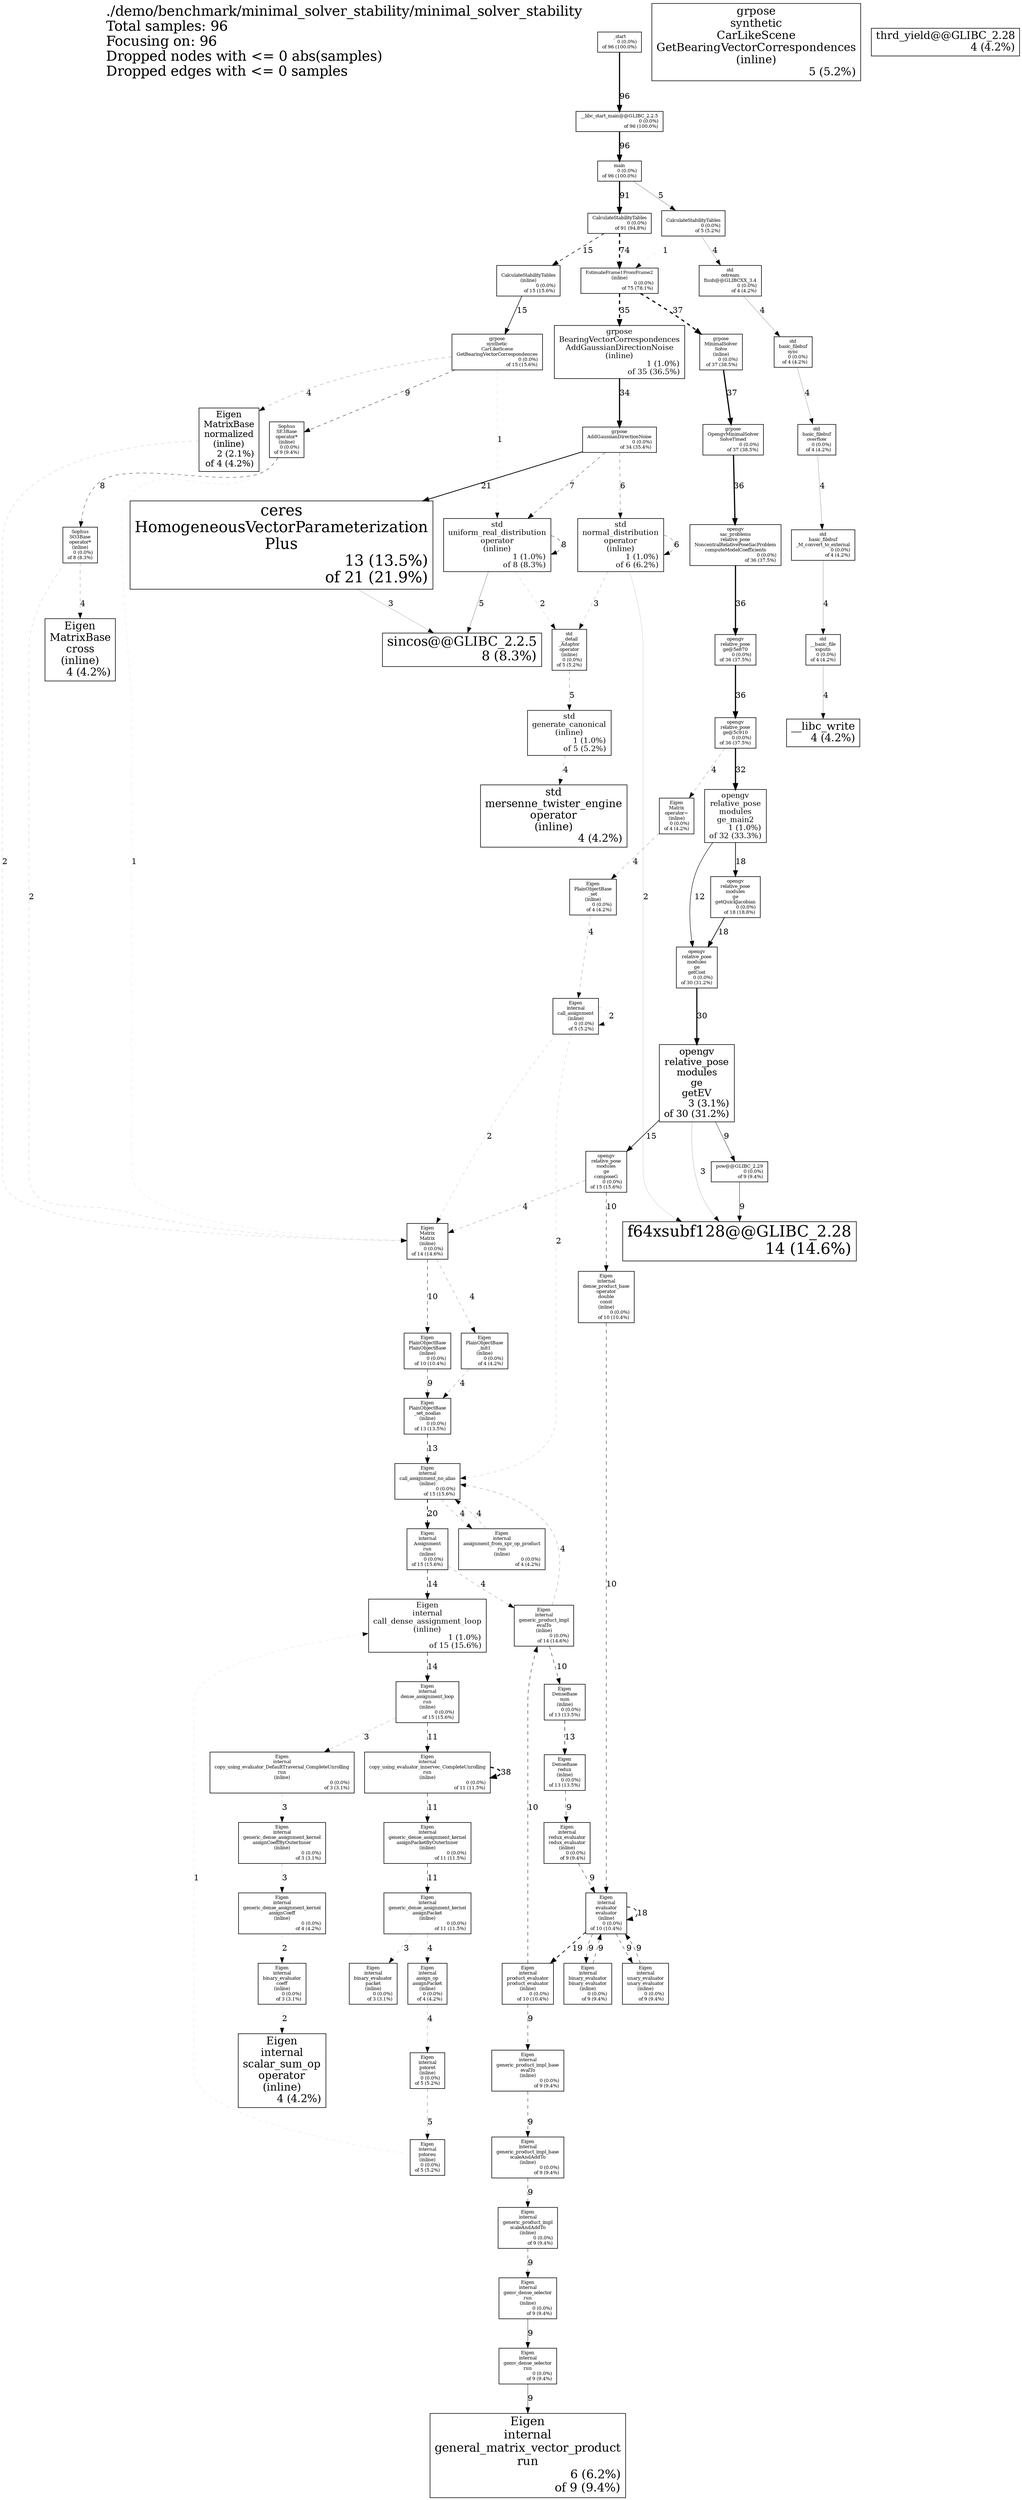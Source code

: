 digraph "./demo/benchmark/minimal_solver_stability/minimal_solver_stability; 96 samples" {
node [width=0.375,height=0.25];
Legend [shape=box,fontsize=24,shape=plaintext,label="./demo/benchmark/minimal_solver_stability/minimal_solver_stability\lTotal samples: 96\lFocusing on: 96\lDropped nodes with <= 0 abs(samples)\lDropped edges with <= 0 samples\l"];
N1 [label="__libc_start_main@@GLIBC_2.2.5\n0 (0.0%)\rof 96 (100.0%)\r",shape=box,fontsize=8.0];
N2 [label="_start\n0 (0.0%)\rof 96 (100.0%)\r",shape=box,fontsize=8.0];
N3 [label="main\n0 (0.0%)\rof 96 (100.0%)\r",shape=box,fontsize=8.0];
N4 [label="CalculateStabilityTables\n0 (0.0%)\rof 91 (94.8%)\r",shape=box,fontsize=8.0];
N5 [label="EstimateFrame1FromFrame2\n(inline)\n0 (0.0%)\rof 75 (78.1%)\r",shape=box,fontsize=8.0];
N6 [label="grpose\nMinimalSolver\nSolve\n(inline)\n0 (0.0%)\rof 37 (38.5%)\r",shape=box,fontsize=8.0];
N7 [label="grpose\nOpengvMinimalSolver\nSolveTimed\n0 (0.0%)\rof 37 (38.5%)\r",shape=box,fontsize=8.0];
N8 [label="opengv\nrelative_pose\nge@5c910\n0 (0.0%)\rof 36 (37.5%)\r",shape=box,fontsize=8.0];
N9 [label="opengv\nrelative_pose\nge@5e870\n0 (0.0%)\rof 36 (37.5%)\r",shape=box,fontsize=8.0];
N10 [label="opengv\nsac_problems\nrelative_pose\nNoncentralRelativePoseSacProblem\ncomputeModelCoefficients\n0 (0.0%)\rof 36 (37.5%)\r",shape=box,fontsize=8.0];
N11 [label="grpose\nBearingVectorCorrespondences\nAddGaussianDirectionNoise\n(inline)\n1 (1.0%)\rof 35 (36.5%)\r",shape=box,fontsize=13.1];
N12 [label="grpose\nAddGaussianDirectionNoise\n0 (0.0%)\rof 34 (35.4%)\r",shape=box,fontsize=8.0];
N13 [label="opengv\nrelative_pose\nmodules\nge_main2\n1 (1.0%)\rof 32 (33.3%)\r",shape=box,fontsize=13.1];
N14 [label="opengv\nrelative_pose\nmodules\nge\ngetCost\n0 (0.0%)\rof 30 (31.2%)\r",shape=box,fontsize=8.0];
N15 [label="opengv\nrelative_pose\nmodules\nge\ngetEV\n3 (3.1%)\rof 30 (31.2%)\r",shape=box,fontsize=16.8];
N16 [label="ceres\nHomogeneousVectorParameterization\nPlus\n13 (13.5%)\rof 21 (21.9%)\r",shape=box,fontsize=26.4];
N17 [label="opengv\nrelative_pose\nmodules\nge\ngetQuickJacobian\n0 (0.0%)\rof 18 (18.8%)\r",shape=box,fontsize=8.0];
N18 [label="\nCalculateStabilityTables\n(inline)\n0 (0.0%)\rof 15 (15.6%)\r",shape=box,fontsize=8.0];
N19 [label="Eigen\ninternal\nAssignment\nrun\n(inline)\n0 (0.0%)\rof 15 (15.6%)\r",shape=box,fontsize=8.0];
N20 [label="Eigen\ninternal\ncall_assignment_no_alias\n(inline)\n0 (0.0%)\rof 15 (15.6%)\r",shape=box,fontsize=8.0];
N21 [label="Eigen\ninternal\ncall_dense_assignment_loop\n(inline)\n1 (1.0%)\rof 15 (15.6%)\r",shape=box,fontsize=13.1];
N22 [label="Eigen\ninternal\ndense_assignment_loop\nrun\n(inline)\n0 (0.0%)\rof 15 (15.6%)\r",shape=box,fontsize=8.0];
N23 [label="grpose\nsynthetic\nCarLikeScene\nGetBearingVectorCorrespondences\n0 (0.0%)\rof 15 (15.6%)\r",shape=box,fontsize=8.0];
N24 [label="opengv\nrelative_pose\nmodules\nge\ncomposeG\n0 (0.0%)\rof 15 (15.6%)\r",shape=box,fontsize=8.0];
N25 [label="Eigen\nMatrix\nMatrix\n(inline)\n0 (0.0%)\rof 14 (14.6%)\r",shape=box,fontsize=8.0];
N26 [label="Eigen\ninternal\ngeneric_product_impl\nevalTo\n(inline)\n0 (0.0%)\rof 14 (14.6%)\r",shape=box,fontsize=8.0];
N27 [label="f64xsubf128@@GLIBC_2.28\n14 (14.6%)\r",shape=box,fontsize=27.1];
N28 [label="Eigen\nDenseBase\nredux\n(inline)\n0 (0.0%)\rof 13 (13.5%)\r",shape=box,fontsize=8.0];
N29 [label="Eigen\nDenseBase\nsum\n(inline)\n0 (0.0%)\rof 13 (13.5%)\r",shape=box,fontsize=8.0];
N30 [label="Eigen\nPlainObjectBase\n_set_noalias\n(inline)\n0 (0.0%)\rof 13 (13.5%)\r",shape=box,fontsize=8.0];
N31 [label="Eigen\ninternal\ncopy_using_evaluator_innervec_CompleteUnrolling\nrun\n(inline)\n0 (0.0%)\rof 11 (11.5%)\r",shape=box,fontsize=8.0];
N32 [label="Eigen\ninternal\ngeneric_dense_assignment_kernel\nassignPacket\n(inline)\n0 (0.0%)\rof 11 (11.5%)\r",shape=box,fontsize=8.0];
N33 [label="Eigen\ninternal\ngeneric_dense_assignment_kernel\nassignPacketByOuterInner\n(inline)\n0 (0.0%)\rof 11 (11.5%)\r",shape=box,fontsize=8.0];
N34 [label="Eigen\nPlainObjectBase\nPlainObjectBase\n(inline)\n0 (0.0%)\rof 10 (10.4%)\r",shape=box,fontsize=8.0];
N35 [label="Eigen\ninternal\ndense_product_base\noperator\ndouble\nconst\n(inline)\n0 (0.0%)\rof 10 (10.4%)\r",shape=box,fontsize=8.0];
N36 [label="Eigen\ninternal\nevaluator\nevaluator\n(inline)\n0 (0.0%)\rof 10 (10.4%)\r",shape=box,fontsize=8.0];
N37 [label="Eigen\ninternal\nproduct_evaluator\nproduct_evaluator\n(inline)\n0 (0.0%)\rof 10 (10.4%)\r",shape=box,fontsize=8.0];
N38 [label="Eigen\ninternal\nbinary_evaluator\nbinary_evaluator\n(inline)\n0 (0.0%)\rof 9 (9.4%)\r",shape=box,fontsize=8.0];
N39 [label="Eigen\ninternal\ngemv_dense_selector\nrun\n0 (0.0%)\rof 9 (9.4%)\r",shape=box,fontsize=8.0];
N40 [label="Eigen\ninternal\ngemv_dense_selector\nrun\n(inline)\n0 (0.0%)\rof 9 (9.4%)\r",shape=box,fontsize=8.0];
N41 [label="Eigen\ninternal\ngeneral_matrix_vector_product\nrun\n6 (6.2%)\rof 9 (9.4%)\r",shape=box,fontsize=20.5];
N42 [label="Eigen\ninternal\ngeneric_product_impl\nscaleAndAddTo\n(inline)\n0 (0.0%)\rof 9 (9.4%)\r",shape=box,fontsize=8.0];
N43 [label="Eigen\ninternal\ngeneric_product_impl_base\nevalTo\n(inline)\n0 (0.0%)\rof 9 (9.4%)\r",shape=box,fontsize=8.0];
N44 [label="Eigen\ninternal\ngeneric_product_impl_base\nscaleAndAddTo\n(inline)\n0 (0.0%)\rof 9 (9.4%)\r",shape=box,fontsize=8.0];
N45 [label="Eigen\ninternal\nredux_evaluator\nredux_evaluator\n(inline)\n0 (0.0%)\rof 9 (9.4%)\r",shape=box,fontsize=8.0];
N46 [label="Eigen\ninternal\nunary_evaluator\nunary_evaluator\n(inline)\n0 (0.0%)\rof 9 (9.4%)\r",shape=box,fontsize=8.0];
N47 [label="Sophus\nSE3Base\noperator*\n(inline)\n0 (0.0%)\rof 9 (9.4%)\r",shape=box,fontsize=8.0];
N48 [label="pow@@GLIBC_2.29\n0 (0.0%)\rof 9 (9.4%)\r",shape=box,fontsize=8.0];
N49 [label="Sophus\nSO3Base\noperator*\n(inline)\n0 (0.0%)\rof 8 (8.3%)\r",shape=box,fontsize=8.0];
N50 [label="sincos@@GLIBC_2.2.5\n8 (8.3%)\r",shape=box,fontsize=22.4];
N51 [label="std\nuniform_real_distribution\noperator\n(inline)\n1 (1.0%)\rof 8 (8.3%)\r",shape=box,fontsize=13.1];
N52 [label="std\nnormal_distribution\noperator\n(inline)\n1 (1.0%)\rof 6 (6.2%)\r",shape=box,fontsize=13.1];
N53 [label="\nCalculateStabilityTables\n0 (0.0%)\rof 5 (5.2%)\r",shape=box,fontsize=8.0];
N54 [label="Eigen\ninternal\ncall_assignment\n(inline)\n0 (0.0%)\rof 5 (5.2%)\r",shape=box,fontsize=8.0];
N55 [label="Eigen\ninternal\npstoret\n(inline)\n0 (0.0%)\rof 5 (5.2%)\r",shape=box,fontsize=8.0];
N56 [label="Eigen\ninternal\npstoreu\n(inline)\n0 (0.0%)\rof 5 (5.2%)\r",shape=box,fontsize=8.0];
N57 [label="grpose\nsynthetic\nCarLikeScene\nGetBearingVectorCorrespondences\n(inline)\n5 (5.2%)\r",shape=box,fontsize=19.4];
N58 [label="std\n__detail\n_Adaptor\noperator\n(inline)\n0 (0.0%)\rof 5 (5.2%)\r",shape=box,fontsize=8.0];
N59 [label="std\ngenerate_canonical\n(inline)\n1 (1.0%)\rof 5 (5.2%)\r",shape=box,fontsize=13.1];
N60 [label="Eigen\nMatrix\noperator=\n(inline)\n0 (0.0%)\rof 4 (4.2%)\r",shape=box,fontsize=8.0];
N61 [label="Eigen\nMatrixBase\ncross\n(inline)\n4 (4.2%)\r",shape=box,fontsize=18.2];
N62 [label="Eigen\nMatrixBase\nnormalized\n(inline)\n2 (2.1%)\rof 4 (4.2%)\r",shape=box,fontsize=15.2];
N63 [label="Eigen\nPlainObjectBase\n_init1\n(inline)\n0 (0.0%)\rof 4 (4.2%)\r",shape=box,fontsize=8.0];
N64 [label="Eigen\nPlainObjectBase\n_set\n(inline)\n0 (0.0%)\rof 4 (4.2%)\r",shape=box,fontsize=8.0];
N65 [label="Eigen\ninternal\nassign_op\nassignPacket\n(inline)\n0 (0.0%)\rof 4 (4.2%)\r",shape=box,fontsize=8.0];
N66 [label="Eigen\ninternal\nassignment_from_xpr_op_product\nrun\n(inline)\n0 (0.0%)\rof 4 (4.2%)\r",shape=box,fontsize=8.0];
N67 [label="Eigen\ninternal\ngeneric_dense_assignment_kernel\nassignCoeff\n(inline)\n0 (0.0%)\rof 4 (4.2%)\r",shape=box,fontsize=8.0];
N68 [label="Eigen\ninternal\nscalar_sum_op\noperator\n(inline)\n4 (4.2%)\r",shape=box,fontsize=18.2];
N69 [label="__libc_write\n4 (4.2%)\r",shape=box,fontsize=18.2];
N70 [label="std\n__basic_file\nxsputn\n0 (0.0%)\rof 4 (4.2%)\r",shape=box,fontsize=8.0];
N71 [label="std\nbasic_filebuf\n_M_convert_to_external\n0 (0.0%)\rof 4 (4.2%)\r",shape=box,fontsize=8.0];
N72 [label="std\nbasic_filebuf\noverflow\n0 (0.0%)\rof 4 (4.2%)\r",shape=box,fontsize=8.0];
N73 [label="std\nbasic_filebuf\nsync\n0 (0.0%)\rof 4 (4.2%)\r",shape=box,fontsize=8.0];
N74 [label="std\nmersenne_twister_engine\noperator\n(inline)\n4 (4.2%)\r",shape=box,fontsize=18.2];
N75 [label="std\nostream\nflush@@GLIBCXX_3.4\n0 (0.0%)\rof 4 (4.2%)\r",shape=box,fontsize=8.0];
N76 [label="thrd_yield@@GLIBC_2.28\n4 (4.2%)\r",shape=box,fontsize=18.2];
N77 [label="Eigen\ninternal\nbinary_evaluator\ncoeff\n(inline)\n0 (0.0%)\rof 3 (3.1%)\r",shape=box,fontsize=8.0];
N78 [label="Eigen\ninternal\nbinary_evaluator\npacket\n(inline)\n0 (0.0%)\rof 3 (3.1%)\r",shape=box,fontsize=8.0];
N79 [label="Eigen\ninternal\ncopy_using_evaluator_DefaultTraversal_CompleteUnrolling\nrun\n(inline)\n0 (0.0%)\rof 3 (3.1%)\r",shape=box,fontsize=8.0];
N80 [label="Eigen\ninternal\ngeneric_dense_assignment_kernel\nassignCoeffByOuterInner\n(inline)\n0 (0.0%)\rof 3 (3.1%)\r",shape=box,fontsize=8.0];
N2 -> N1 [label=96, weight=24, style="setlinewidth(2.000000)"];
N1 -> N3 [label=96, weight=24, style="setlinewidth(2.000000)"];
N3 -> N4 [label=91, weight=23, style="setlinewidth(2.000000)"];
N4 -> N5 [label=74, weight=20, style="setlinewidth(2.000000),dashed"];
N31 -> N31 [label=38, weight=12, style="setlinewidth(2.000000),dashed"];
N6 -> N7 [label=37, weight=12, style="setlinewidth(2.000000)"];
N5 -> N6 [label=37, weight=12, style="setlinewidth(2.000000),dashed"];
N9 -> N8 [label=36, weight=12, style="setlinewidth(2.000000)"];
N7 -> N10 [label=36, weight=12, style="setlinewidth(2.000000)"];
N10 -> N9 [label=36, weight=12, style="setlinewidth(2.000000)"];
N5 -> N11 [label=35, weight=12, style="setlinewidth(2.000000),dashed"];
N11 -> N12 [label=34, weight=11, style="setlinewidth(2.000000)"];
N8 -> N13 [label=32, weight=11, style="setlinewidth(2.000000)"];
N14 -> N15 [label=30, weight=10, style="setlinewidth(1.875000)"];
N12 -> N16 [label=21, weight=8, style="setlinewidth(1.312500)"];
N20 -> N19 [label=20, weight=8, style="setlinewidth(1.250000),dashed"];
N36 -> N37 [label=19, weight=7, style="setlinewidth(1.187500),dashed"];
N13 -> N17 [label=18, weight=7, style="setlinewidth(1.125000)"];
N36 -> N36 [label=18, weight=7, style="setlinewidth(1.125000),dashed"];
N17 -> N14 [label=18, weight=7, style="setlinewidth(1.125000)"];
N15 -> N24 [label=15, weight=6, style="setlinewidth(0.937500)"];
N18 -> N23 [label=15, weight=6, style="setlinewidth(0.937500)"];
N4 -> N18 [label=15, weight=6, style="setlinewidth(0.937500),dashed"];
N21 -> N22 [label=14, weight=6, style="setlinewidth(0.875000),dashed"];
N19 -> N21 [label=14, weight=6, style="setlinewidth(0.875000),dashed"];
N30 -> N20 [label=13, weight=6, style="setlinewidth(0.812500),dashed"];
N29 -> N28 [label=13, weight=6, style="setlinewidth(0.812500),dashed"];
N13 -> N14 [label=12, weight=5, style="setlinewidth(0.750000)"];
N31 -> N33 [label=11, weight=5, style="setlinewidth(0.687500),dashed"];
N33 -> N32 [label=11, weight=5, style="setlinewidth(0.687500),dashed"];
N22 -> N31 [label=11, weight=5, style="setlinewidth(0.687500),dashed"];
N26 -> N29 [label=10, weight=5, style="setlinewidth(0.625000),dashed"];
N24 -> N35 [label=10, weight=5, style="setlinewidth(0.625000),dashed"];
N37 -> N26 [label=10, weight=5, style="setlinewidth(0.625000),dashed"];
N25 -> N34 [label=10, weight=5, style="setlinewidth(0.625000),dashed"];
N35 -> N36 [label=10, weight=5, style="setlinewidth(0.625000),dashed"];
N37 -> N43 [label=9, weight=4, style="setlinewidth(0.562500),dashed"];
N28 -> N45 [label=9, weight=4, style="setlinewidth(0.562500),dashed"];
N36 -> N46 [label=9, weight=4, style="setlinewidth(0.562500),dashed"];
N38 -> N36 [label=9, weight=4, style="setlinewidth(0.562500),dashed"];
N40 -> N39 [label=9, weight=4, style="setlinewidth(0.562500)"];
N39 -> N41 [label=9, weight=4, style="setlinewidth(0.562500)"];
N34 -> N30 [label=9, weight=4, style="setlinewidth(0.562500),dashed"];
N46 -> N36 [label=9, weight=4, style="setlinewidth(0.562500),dashed"];
N45 -> N36 [label=9, weight=4, style="setlinewidth(0.562500),dashed"];
N15 -> N48 [label=9, weight=4, style="setlinewidth(0.562500)"];
N42 -> N40 [label=9, weight=4, style="setlinewidth(0.562500),dashed"];
N23 -> N47 [label=9, weight=4, style="setlinewidth(0.562500),dashed"];
N36 -> N38 [label=9, weight=4, style="setlinewidth(0.562500),dashed"];
N48 -> N27 [label=9, weight=4, style="setlinewidth(0.562500)"];
N44 -> N42 [label=9, weight=4, style="setlinewidth(0.562500),dashed"];
N43 -> N44 [label=9, weight=4, style="setlinewidth(0.562500),dashed"];
N51 -> N51 [label=8, weight=4, style="setlinewidth(0.500000),dashed"];
N47 -> N49 [label=8, weight=4, style="setlinewidth(0.500000),dashed"];
N12 -> N51 [label=7, weight=3, style="setlinewidth(0.437500),dashed"];
N52 -> N52 [label=6, weight=3, style="setlinewidth(0.375000),dashed"];
N12 -> N52 [label=6, weight=3, style="setlinewidth(0.375000),dashed"];
N58 -> N59 [label=5, weight=3, style="setlinewidth(0.312500),dashed"];
N55 -> N56 [label=5, weight=3, style="setlinewidth(0.312500),dashed"];
N3 -> N53 [label=5, weight=3, style="setlinewidth(0.312500)"];
N51 -> N50 [label=5, weight=3, style="setlinewidth(0.312500)"];
N49 -> N61 [label=4, weight=2, style="setlinewidth(0.250000),dashed"];
N65 -> N55 [label=4, weight=2, style="setlinewidth(0.250000),dashed"];
N70 -> N69 [label=4, weight=2, style="setlinewidth(0.250000)"];
N53 -> N75 [label=4, weight=2, style="setlinewidth(0.250000)"];
N25 -> N63 [label=4, weight=2, style="setlinewidth(0.250000),dashed"];
N26 -> N20 [label=4, weight=2, style="setlinewidth(0.250000),dashed"];
N60 -> N64 [label=4, weight=2, style="setlinewidth(0.250000),dashed"];
N64 -> N54 [label=4, weight=2, style="setlinewidth(0.250000),dashed"];
N32 -> N65 [label=4, weight=2, style="setlinewidth(0.250000),dashed"];
N59 -> N74 [label=4, weight=2, style="setlinewidth(0.250000),dashed"];
N8 -> N60 [label=4, weight=2, style="setlinewidth(0.250000),dashed"];
N19 -> N26 [label=4, weight=2, style="setlinewidth(0.250000),dashed"];
N71 -> N70 [label=4, weight=2, style="setlinewidth(0.250000)"];
N66 -> N20 [label=4, weight=2, style="setlinewidth(0.250000),dashed"];
N72 -> N71 [label=4, weight=2, style="setlinewidth(0.250000)"];
N24 -> N25 [label=4, weight=2, style="setlinewidth(0.250000),dashed"];
N20 -> N66 [label=4, weight=2, style="setlinewidth(0.250000),dashed"];
N63 -> N30 [label=4, weight=2, style="setlinewidth(0.250000),dashed"];
N73 -> N72 [label=4, weight=2, style="setlinewidth(0.250000)"];
N23 -> N62 [label=4, weight=2, style="setlinewidth(0.250000),dashed"];
N75 -> N73 [label=4, weight=2, style="setlinewidth(0.250000)"];
N22 -> N79 [label=3, weight=2, style="setlinewidth(0.187500),dashed"];
N15 -> N27 [label=3, weight=2, style="setlinewidth(0.187500)"];
N79 -> N80 [label=3, weight=2, style="setlinewidth(0.187500),dashed"];
N80 -> N67 [label=3, weight=2, style="setlinewidth(0.187500),dashed"];
N16 -> N50 [label=3, weight=2, style="setlinewidth(0.187500)"];
N32 -> N78 [label=3, weight=2, style="setlinewidth(0.187500),dashed"];
N52 -> N58 [label=3, weight=2, style="setlinewidth(0.187500),dashed"];
N77 -> N68 [label=2, weight=1, style="setlinewidth(0.125000),dashed"];
N54 -> N20 [label=2, weight=1, style="setlinewidth(0.125000),dashed"];
N52 -> N27 [label=2, weight=1, style="setlinewidth(0.125000)"];
N54 -> N25 [label=2, weight=1, style="setlinewidth(0.125000),dashed"];
N54 -> N54 [label=2, weight=1, style="setlinewidth(0.125000),dashed"];
N67 -> N77 [label=2, weight=1, style="setlinewidth(0.125000),dashed"];
N49 -> N25 [label=2, weight=1, style="setlinewidth(0.125000),dashed"];
N51 -> N58 [label=2, weight=1, style="setlinewidth(0.125000),dashed"];
N62 -> N25 [label=2, weight=1, style="setlinewidth(0.125000),dashed"];
N56 -> N21 [label=1, weight=1, style="setlinewidth(0.062500),dashed"];
N53 -> N5 [label=1, weight=1, style="setlinewidth(0.062500),dashed"];
N47 -> N25 [label=1, weight=1, style="setlinewidth(0.062500),dashed"];
N23 -> N51 [label=1, weight=1, style="setlinewidth(0.062500),dashed"];
}
